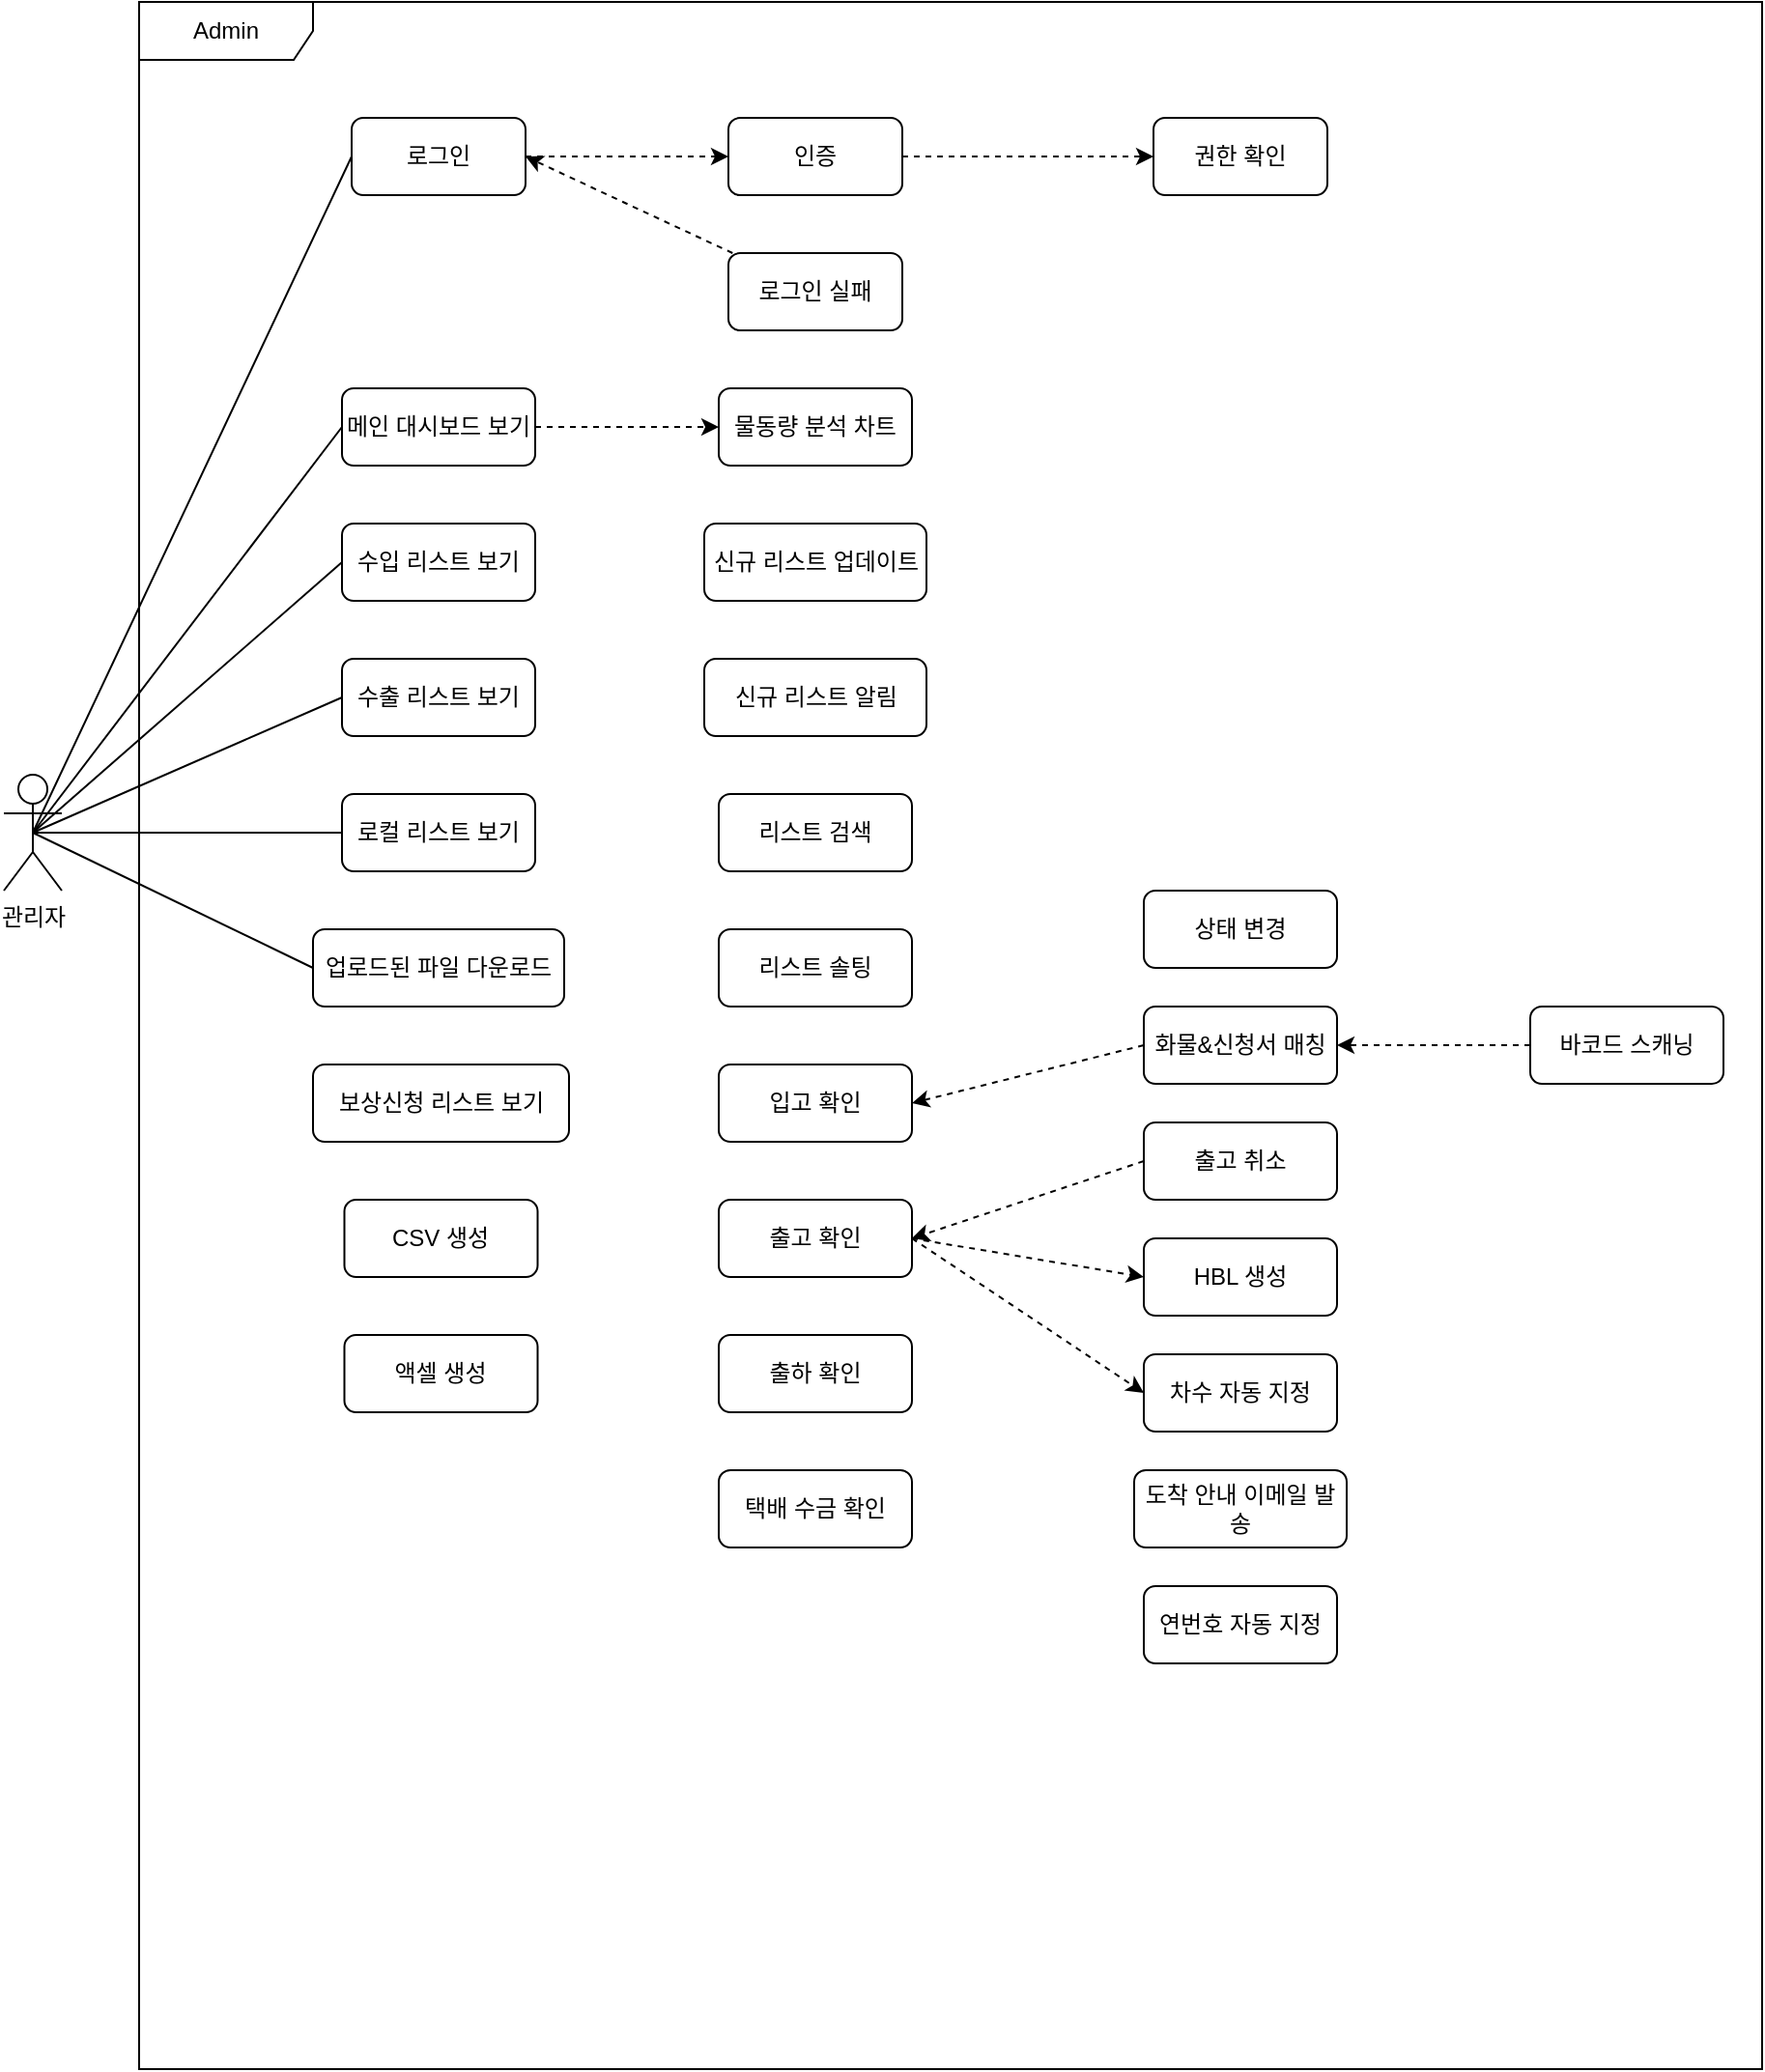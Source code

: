 <mxfile version="24.4.0" type="github">
  <diagram name="Page-1" id="5ee5GhNhsXrkeXTuqq0c">
    <mxGraphModel dx="952" dy="622" grid="1" gridSize="10" guides="1" tooltips="1" connect="1" arrows="1" fold="1" page="1" pageScale="1" pageWidth="827" pageHeight="1169" math="0" shadow="0">
      <root>
        <mxCell id="0" />
        <mxCell id="1" parent="0" />
        <mxCell id="PrTzhgNAHYE3CBzmLfnf-1" value="관리자&lt;div&gt;&lt;br&gt;&lt;/div&gt;" style="shape=umlActor;verticalLabelPosition=bottom;verticalAlign=top;html=1;outlineConnect=0;" parent="1" vertex="1">
          <mxGeometry x="50" y="470" width="30" height="60" as="geometry" />
        </mxCell>
        <mxCell id="PrTzhgNAHYE3CBzmLfnf-3" value="Admin" style="shape=umlFrame;whiteSpace=wrap;html=1;pointerEvents=0;width=90;height=30;" parent="1" vertex="1">
          <mxGeometry x="120" y="70" width="840" height="1070" as="geometry" />
        </mxCell>
        <mxCell id="PrTzhgNAHYE3CBzmLfnf-7" style="edgeStyle=orthogonalEdgeStyle;rounded=0;orthogonalLoop=1;jettySize=auto;html=1;dashed=1;" parent="1" source="PrTzhgNAHYE3CBzmLfnf-4" target="PrTzhgNAHYE3CBzmLfnf-6" edge="1">
          <mxGeometry relative="1" as="geometry">
            <Array as="points">
              <mxPoint x="360" y="150" />
              <mxPoint x="360" y="150" />
            </Array>
          </mxGeometry>
        </mxCell>
        <mxCell id="PrTzhgNAHYE3CBzmLfnf-4" value="로그인" style="rounded=1;whiteSpace=wrap;html=1;" parent="1" vertex="1">
          <mxGeometry x="230" y="130" width="90" height="40" as="geometry" />
        </mxCell>
        <mxCell id="PrTzhgNAHYE3CBzmLfnf-8" style="rounded=0;orthogonalLoop=1;jettySize=auto;html=1;dashed=1;" parent="1" source="PrTzhgNAHYE3CBzmLfnf-5" edge="1">
          <mxGeometry relative="1" as="geometry">
            <mxPoint x="320" y="150" as="targetPoint" />
          </mxGeometry>
        </mxCell>
        <mxCell id="PrTzhgNAHYE3CBzmLfnf-5" value="로그인 실패" style="rounded=1;whiteSpace=wrap;html=1;" parent="1" vertex="1">
          <mxGeometry x="425" y="200" width="90" height="40" as="geometry" />
        </mxCell>
        <mxCell id="PrTzhgNAHYE3CBzmLfnf-14" style="edgeStyle=orthogonalEdgeStyle;rounded=0;orthogonalLoop=1;jettySize=auto;html=1;entryX=0;entryY=0.5;entryDx=0;entryDy=0;dashed=1;" parent="1" source="PrTzhgNAHYE3CBzmLfnf-6" target="PrTzhgNAHYE3CBzmLfnf-13" edge="1">
          <mxGeometry relative="1" as="geometry">
            <Array as="points">
              <mxPoint x="510" y="150" />
              <mxPoint x="510" y="150" />
            </Array>
          </mxGeometry>
        </mxCell>
        <mxCell id="PrTzhgNAHYE3CBzmLfnf-6" value="인증" style="rounded=1;whiteSpace=wrap;html=1;" parent="1" vertex="1">
          <mxGeometry x="425" y="130" width="90" height="40" as="geometry" />
        </mxCell>
        <mxCell id="PrTzhgNAHYE3CBzmLfnf-11" style="rounded=0;orthogonalLoop=1;jettySize=auto;html=1;entryX=0.5;entryY=0.5;entryDx=0;entryDy=0;entryPerimeter=0;endArrow=none;endFill=0;exitX=0;exitY=0.5;exitDx=0;exitDy=0;" parent="1" source="PrTzhgNAHYE3CBzmLfnf-9" target="PrTzhgNAHYE3CBzmLfnf-1" edge="1">
          <mxGeometry relative="1" as="geometry">
            <mxPoint x="90" y="390" as="targetPoint" />
          </mxGeometry>
        </mxCell>
        <mxCell id="PrTzhgNAHYE3CBzmLfnf-16" style="edgeStyle=orthogonalEdgeStyle;rounded=0;orthogonalLoop=1;jettySize=auto;html=1;exitX=1;exitY=0.5;exitDx=0;exitDy=0;entryX=0;entryY=0.5;entryDx=0;entryDy=0;dashed=1;" parent="1" source="PrTzhgNAHYE3CBzmLfnf-9" target="PrTzhgNAHYE3CBzmLfnf-15" edge="1">
          <mxGeometry relative="1" as="geometry">
            <Array as="points">
              <mxPoint x="370" y="290" />
              <mxPoint x="370" y="290" />
            </Array>
          </mxGeometry>
        </mxCell>
        <mxCell id="PrTzhgNAHYE3CBzmLfnf-9" value="메인 대시보드 보기" style="rounded=1;whiteSpace=wrap;html=1;" parent="1" vertex="1">
          <mxGeometry x="225" y="270" width="100" height="40" as="geometry" />
        </mxCell>
        <mxCell id="PrTzhgNAHYE3CBzmLfnf-10" style="rounded=0;orthogonalLoop=1;jettySize=auto;html=1;endArrow=none;endFill=0;exitX=0;exitY=0.5;exitDx=0;exitDy=0;entryX=0.5;entryY=0.5;entryDx=0;entryDy=0;entryPerimeter=0;" parent="1" source="PrTzhgNAHYE3CBzmLfnf-4" target="PrTzhgNAHYE3CBzmLfnf-1" edge="1">
          <mxGeometry relative="1" as="geometry">
            <Array as="points" />
          </mxGeometry>
        </mxCell>
        <mxCell id="PrTzhgNAHYE3CBzmLfnf-13" value="권한 확인" style="rounded=1;whiteSpace=wrap;html=1;" parent="1" vertex="1">
          <mxGeometry x="645" y="130" width="90" height="40" as="geometry" />
        </mxCell>
        <mxCell id="PrTzhgNAHYE3CBzmLfnf-15" value="물동량 분석 차트" style="rounded=1;whiteSpace=wrap;html=1;" parent="1" vertex="1">
          <mxGeometry x="420" y="270" width="100" height="40" as="geometry" />
        </mxCell>
        <mxCell id="PrTzhgNAHYE3CBzmLfnf-17" value="수입 리스트 보기" style="rounded=1;whiteSpace=wrap;html=1;" parent="1" vertex="1">
          <mxGeometry x="225" y="340" width="100" height="40" as="geometry" />
        </mxCell>
        <mxCell id="PrTzhgNAHYE3CBzmLfnf-19" style="rounded=0;orthogonalLoop=1;jettySize=auto;html=1;exitX=0;exitY=0.5;exitDx=0;exitDy=0;entryX=0.5;entryY=0.5;entryDx=0;entryDy=0;entryPerimeter=0;endArrow=none;endFill=0;" parent="1" source="PrTzhgNAHYE3CBzmLfnf-17" target="PrTzhgNAHYE3CBzmLfnf-1" edge="1">
          <mxGeometry relative="1" as="geometry" />
        </mxCell>
        <mxCell id="PrTzhgNAHYE3CBzmLfnf-20" value="수출 리스트 보기" style="rounded=1;whiteSpace=wrap;html=1;" parent="1" vertex="1">
          <mxGeometry x="225" y="410" width="100" height="40" as="geometry" />
        </mxCell>
        <mxCell id="PrTzhgNAHYE3CBzmLfnf-21" value="로컬 리스트 보기" style="rounded=1;whiteSpace=wrap;html=1;" parent="1" vertex="1">
          <mxGeometry x="225" y="480" width="100" height="40" as="geometry" />
        </mxCell>
        <mxCell id="PrTzhgNAHYE3CBzmLfnf-22" style="rounded=0;orthogonalLoop=1;jettySize=auto;html=1;exitX=0;exitY=0.5;exitDx=0;exitDy=0;entryX=0.5;entryY=0.5;entryDx=0;entryDy=0;entryPerimeter=0;endArrow=none;endFill=0;" parent="1" source="PrTzhgNAHYE3CBzmLfnf-20" target="PrTzhgNAHYE3CBzmLfnf-1" edge="1">
          <mxGeometry relative="1" as="geometry" />
        </mxCell>
        <mxCell id="PrTzhgNAHYE3CBzmLfnf-23" style="rounded=0;orthogonalLoop=1;jettySize=auto;html=1;exitX=0;exitY=0.5;exitDx=0;exitDy=0;entryX=0.5;entryY=0.5;entryDx=0;entryDy=0;entryPerimeter=0;endArrow=none;endFill=0;" parent="1" source="PrTzhgNAHYE3CBzmLfnf-21" target="PrTzhgNAHYE3CBzmLfnf-1" edge="1">
          <mxGeometry relative="1" as="geometry" />
        </mxCell>
        <mxCell id="PrTzhgNAHYE3CBzmLfnf-24" value="신규 리스트 업데이트" style="rounded=1;whiteSpace=wrap;html=1;" parent="1" vertex="1">
          <mxGeometry x="412.5" y="340" width="115" height="40" as="geometry" />
        </mxCell>
        <mxCell id="PrTzhgNAHYE3CBzmLfnf-25" value="신규 리스트 알림" style="rounded=1;whiteSpace=wrap;html=1;" parent="1" vertex="1">
          <mxGeometry x="412.5" y="410" width="115" height="40" as="geometry" />
        </mxCell>
        <mxCell id="PrTzhgNAHYE3CBzmLfnf-33" value="리스트 검색" style="rounded=1;whiteSpace=wrap;html=1;" parent="1" vertex="1">
          <mxGeometry x="420" y="480" width="100" height="40" as="geometry" />
        </mxCell>
        <mxCell id="PrTzhgNAHYE3CBzmLfnf-35" value="리스트 솔팅" style="rounded=1;whiteSpace=wrap;html=1;" parent="1" vertex="1">
          <mxGeometry x="420" y="550" width="100" height="40" as="geometry" />
        </mxCell>
        <mxCell id="3m-bpnkGo1VR5mwzQvz7-30" style="edgeStyle=none;rounded=0;orthogonalLoop=1;jettySize=auto;html=1;exitX=0;exitY=0.5;exitDx=0;exitDy=0;entryX=1;entryY=0.5;entryDx=0;entryDy=0;dashed=1;" edge="1" parent="1" source="3m-bpnkGo1VR5mwzQvz7-2" target="3m-bpnkGo1VR5mwzQvz7-5">
          <mxGeometry relative="1" as="geometry" />
        </mxCell>
        <mxCell id="3m-bpnkGo1VR5mwzQvz7-2" value="바코드 스캐닝" style="rounded=1;whiteSpace=wrap;html=1;" vertex="1" parent="1">
          <mxGeometry x="840" y="590" width="100" height="40" as="geometry" />
        </mxCell>
        <mxCell id="3m-bpnkGo1VR5mwzQvz7-4" value="입고 확인" style="rounded=1;whiteSpace=wrap;html=1;" vertex="1" parent="1">
          <mxGeometry x="420" y="620" width="100" height="40" as="geometry" />
        </mxCell>
        <mxCell id="3m-bpnkGo1VR5mwzQvz7-29" style="edgeStyle=none;rounded=0;orthogonalLoop=1;jettySize=auto;html=1;exitX=0;exitY=0.5;exitDx=0;exitDy=0;entryX=1;entryY=0.5;entryDx=0;entryDy=0;dashed=1;" edge="1" parent="1" source="3m-bpnkGo1VR5mwzQvz7-5" target="3m-bpnkGo1VR5mwzQvz7-4">
          <mxGeometry relative="1" as="geometry" />
        </mxCell>
        <mxCell id="3m-bpnkGo1VR5mwzQvz7-5" value="화물&amp;amp;신청서 매칭" style="rounded=1;whiteSpace=wrap;html=1;" vertex="1" parent="1">
          <mxGeometry x="640" y="590" width="100" height="40" as="geometry" />
        </mxCell>
        <mxCell id="3m-bpnkGo1VR5mwzQvz7-27" style="edgeStyle=none;rounded=0;orthogonalLoop=1;jettySize=auto;html=1;exitX=1;exitY=0.5;exitDx=0;exitDy=0;entryX=0;entryY=0.5;entryDx=0;entryDy=0;dashed=1;" edge="1" parent="1" source="3m-bpnkGo1VR5mwzQvz7-6" target="3m-bpnkGo1VR5mwzQvz7-17">
          <mxGeometry relative="1" as="geometry" />
        </mxCell>
        <mxCell id="3m-bpnkGo1VR5mwzQvz7-28" style="edgeStyle=none;rounded=0;orthogonalLoop=1;jettySize=auto;html=1;exitX=1;exitY=0.5;exitDx=0;exitDy=0;entryX=0;entryY=0.5;entryDx=0;entryDy=0;dashed=1;" edge="1" parent="1" source="3m-bpnkGo1VR5mwzQvz7-6" target="3m-bpnkGo1VR5mwzQvz7-14">
          <mxGeometry relative="1" as="geometry" />
        </mxCell>
        <mxCell id="3m-bpnkGo1VR5mwzQvz7-6" value="출고 확인" style="rounded=1;whiteSpace=wrap;html=1;" vertex="1" parent="1">
          <mxGeometry x="420" y="690" width="100" height="40" as="geometry" />
        </mxCell>
        <mxCell id="3m-bpnkGo1VR5mwzQvz7-7" value="도착 안내 이메일 발송" style="rounded=1;whiteSpace=wrap;html=1;" vertex="1" parent="1">
          <mxGeometry x="635" y="830" width="110" height="40" as="geometry" />
        </mxCell>
        <mxCell id="3m-bpnkGo1VR5mwzQvz7-24" style="rounded=0;orthogonalLoop=1;jettySize=auto;html=1;entryX=1;entryY=0.5;entryDx=0;entryDy=0;exitX=0;exitY=0.5;exitDx=0;exitDy=0;dashed=1;" edge="1" parent="1" source="3m-bpnkGo1VR5mwzQvz7-8" target="3m-bpnkGo1VR5mwzQvz7-6">
          <mxGeometry relative="1" as="geometry">
            <Array as="points">
              <mxPoint x="580" y="690" />
            </Array>
          </mxGeometry>
        </mxCell>
        <mxCell id="3m-bpnkGo1VR5mwzQvz7-8" value="출고 취소" style="rounded=1;whiteSpace=wrap;html=1;" vertex="1" parent="1">
          <mxGeometry x="640" y="650" width="100" height="40" as="geometry" />
        </mxCell>
        <mxCell id="3m-bpnkGo1VR5mwzQvz7-9" value="출하 확인" style="rounded=1;whiteSpace=wrap;html=1;" vertex="1" parent="1">
          <mxGeometry x="420" y="760" width="100" height="40" as="geometry" />
        </mxCell>
        <mxCell id="3m-bpnkGo1VR5mwzQvz7-10" value="택배 수금 확인" style="rounded=1;whiteSpace=wrap;html=1;" vertex="1" parent="1">
          <mxGeometry x="420" y="830" width="100" height="40" as="geometry" />
        </mxCell>
        <mxCell id="3m-bpnkGo1VR5mwzQvz7-12" value="업로드된 파일 다운로드" style="rounded=1;whiteSpace=wrap;html=1;" vertex="1" parent="1">
          <mxGeometry x="210" y="550" width="130" height="40" as="geometry" />
        </mxCell>
        <mxCell id="3m-bpnkGo1VR5mwzQvz7-13" style="rounded=0;orthogonalLoop=1;jettySize=auto;html=1;entryX=0.5;entryY=0.5;entryDx=0;entryDy=0;entryPerimeter=0;exitX=0;exitY=0.5;exitDx=0;exitDy=0;endArrow=none;endFill=0;" edge="1" parent="1" source="3m-bpnkGo1VR5mwzQvz7-12" target="PrTzhgNAHYE3CBzmLfnf-1">
          <mxGeometry relative="1" as="geometry" />
        </mxCell>
        <mxCell id="3m-bpnkGo1VR5mwzQvz7-14" value="차수 자동 지정" style="rounded=1;whiteSpace=wrap;html=1;" vertex="1" parent="1">
          <mxGeometry x="640" y="770" width="100" height="40" as="geometry" />
        </mxCell>
        <mxCell id="3m-bpnkGo1VR5mwzQvz7-15" value="연번호 자동 지정" style="rounded=1;whiteSpace=wrap;html=1;" vertex="1" parent="1">
          <mxGeometry x="640" y="890" width="100" height="40" as="geometry" />
        </mxCell>
        <mxCell id="3m-bpnkGo1VR5mwzQvz7-16" value="상태 변경" style="rounded=1;whiteSpace=wrap;html=1;" vertex="1" parent="1">
          <mxGeometry x="640" y="530" width="100" height="40" as="geometry" />
        </mxCell>
        <mxCell id="3m-bpnkGo1VR5mwzQvz7-17" value="HBL 생성" style="rounded=1;whiteSpace=wrap;html=1;" vertex="1" parent="1">
          <mxGeometry x="640" y="710" width="100" height="40" as="geometry" />
        </mxCell>
        <mxCell id="3m-bpnkGo1VR5mwzQvz7-18" value="CSV 생성" style="rounded=1;whiteSpace=wrap;html=1;" vertex="1" parent="1">
          <mxGeometry x="226.25" y="690" width="100" height="40" as="geometry" />
        </mxCell>
        <mxCell id="3m-bpnkGo1VR5mwzQvz7-19" value="액셀 생성" style="rounded=1;whiteSpace=wrap;html=1;" vertex="1" parent="1">
          <mxGeometry x="226.25" y="760" width="100" height="40" as="geometry" />
        </mxCell>
        <mxCell id="3m-bpnkGo1VR5mwzQvz7-20" value="보상신청 리스트 보기" style="rounded=1;whiteSpace=wrap;html=1;" vertex="1" parent="1">
          <mxGeometry x="210" y="620" width="132.5" height="40" as="geometry" />
        </mxCell>
        <mxCell id="3m-bpnkGo1VR5mwzQvz7-21" style="edgeStyle=orthogonalEdgeStyle;rounded=0;orthogonalLoop=1;jettySize=auto;html=1;exitX=0.5;exitY=1;exitDx=0;exitDy=0;" edge="1" parent="1" source="3m-bpnkGo1VR5mwzQvz7-5" target="3m-bpnkGo1VR5mwzQvz7-5">
          <mxGeometry relative="1" as="geometry" />
        </mxCell>
      </root>
    </mxGraphModel>
  </diagram>
</mxfile>
